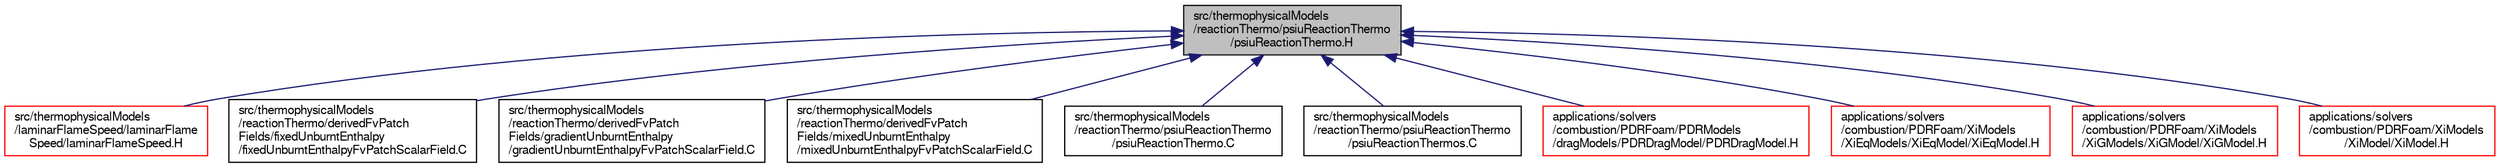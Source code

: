 digraph "src/thermophysicalModels/reactionThermo/psiuReactionThermo/psiuReactionThermo.H"
{
  bgcolor="transparent";
  edge [fontname="FreeSans",fontsize="10",labelfontname="FreeSans",labelfontsize="10"];
  node [fontname="FreeSans",fontsize="10",shape=record];
  Node310 [label="src/thermophysicalModels\l/reactionThermo/psiuReactionThermo\l/psiuReactionThermo.H",height=0.2,width=0.4,color="black", fillcolor="grey75", style="filled", fontcolor="black"];
  Node310 -> Node311 [dir="back",color="midnightblue",fontsize="10",style="solid",fontname="FreeSans"];
  Node311 [label="src/thermophysicalModels\l/laminarFlameSpeed/laminarFlame\lSpeed/laminarFlameSpeed.H",height=0.2,width=0.4,color="red",URL="$a15581.html"];
  Node310 -> Node324 [dir="back",color="midnightblue",fontsize="10",style="solid",fontname="FreeSans"];
  Node324 [label="src/thermophysicalModels\l/reactionThermo/derivedFvPatch\lFields/fixedUnburntEnthalpy\l/fixedUnburntEnthalpyFvPatchScalarField.C",height=0.2,width=0.4,color="black",URL="$a16133.html"];
  Node310 -> Node325 [dir="back",color="midnightblue",fontsize="10",style="solid",fontname="FreeSans"];
  Node325 [label="src/thermophysicalModels\l/reactionThermo/derivedFvPatch\lFields/gradientUnburntEnthalpy\l/gradientUnburntEnthalpyFvPatchScalarField.C",height=0.2,width=0.4,color="black",URL="$a16139.html"];
  Node310 -> Node326 [dir="back",color="midnightblue",fontsize="10",style="solid",fontname="FreeSans"];
  Node326 [label="src/thermophysicalModels\l/reactionThermo/derivedFvPatch\lFields/mixedUnburntEnthalpy\l/mixedUnburntEnthalpyFvPatchScalarField.C",height=0.2,width=0.4,color="black",URL="$a16145.html"];
  Node310 -> Node327 [dir="back",color="midnightblue",fontsize="10",style="solid",fontname="FreeSans"];
  Node327 [label="src/thermophysicalModels\l/reactionThermo/psiuReactionThermo\l/psiuReactionThermo.C",height=0.2,width=0.4,color="black",URL="$a16232.html"];
  Node310 -> Node328 [dir="back",color="midnightblue",fontsize="10",style="solid",fontname="FreeSans"];
  Node328 [label="src/thermophysicalModels\l/reactionThermo/psiuReactionThermo\l/psiuReactionThermos.C",height=0.2,width=0.4,color="black",URL="$a16238.html"];
  Node310 -> Node329 [dir="back",color="midnightblue",fontsize="10",style="solid",fontname="FreeSans"];
  Node329 [label="applications/solvers\l/combustion/PDRFoam/PDRModels\l/dragModels/PDRDragModel/PDRDragModel.H",height=0.2,width=0.4,color="red",URL="$a19799.html"];
  Node310 -> Node331 [dir="back",color="midnightblue",fontsize="10",style="solid",fontname="FreeSans"];
  Node331 [label="applications/solvers\l/combustion/PDRFoam/XiModels\l/XiEqModels/XiEqModel/XiEqModel.H",height=0.2,width=0.4,color="red",URL="$a19874.html"];
  Node310 -> Node338 [dir="back",color="midnightblue",fontsize="10",style="solid",fontname="FreeSans"];
  Node338 [label="applications/solvers\l/combustion/PDRFoam/XiModels\l/XiGModels/XiGModel/XiGModel.H",height=0.2,width=0.4,color="red",URL="$a19895.html"];
  Node310 -> Node342 [dir="back",color="midnightblue",fontsize="10",style="solid",fontname="FreeSans"];
  Node342 [label="applications/solvers\l/combustion/PDRFoam/XiModels\l/XiModel/XiModel.H",height=0.2,width=0.4,color="red",URL="$a19904.html"];
}
